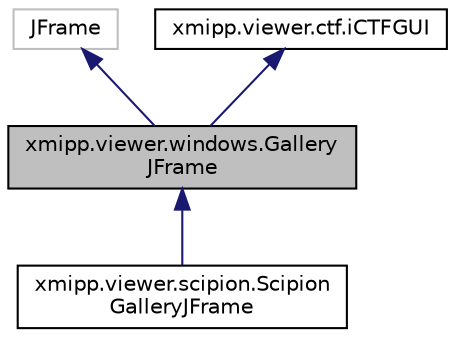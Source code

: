 digraph "xmipp.viewer.windows.GalleryJFrame"
{
  edge [fontname="Helvetica",fontsize="10",labelfontname="Helvetica",labelfontsize="10"];
  node [fontname="Helvetica",fontsize="10",shape=record];
  Node0 [label="xmipp.viewer.windows.Gallery\lJFrame",height=0.2,width=0.4,color="black", fillcolor="grey75", style="filled", fontcolor="black"];
  Node1 -> Node0 [dir="back",color="midnightblue",fontsize="10",style="solid",fontname="Helvetica"];
  Node1 [label="JFrame",height=0.2,width=0.4,color="grey75", fillcolor="white", style="filled"];
  Node2 -> Node0 [dir="back",color="midnightblue",fontsize="10",style="solid",fontname="Helvetica"];
  Node2 [label="xmipp.viewer.ctf.iCTFGUI",height=0.2,width=0.4,color="black", fillcolor="white", style="filled",URL="$interfacexmipp_1_1viewer_1_1ctf_1_1iCTFGUI.html"];
  Node0 -> Node3 [dir="back",color="midnightblue",fontsize="10",style="solid",fontname="Helvetica"];
  Node3 [label="xmipp.viewer.scipion.Scipion\lGalleryJFrame",height=0.2,width=0.4,color="black", fillcolor="white", style="filled",URL="$classxmipp_1_1viewer_1_1scipion_1_1ScipionGalleryJFrame.html"];
}
